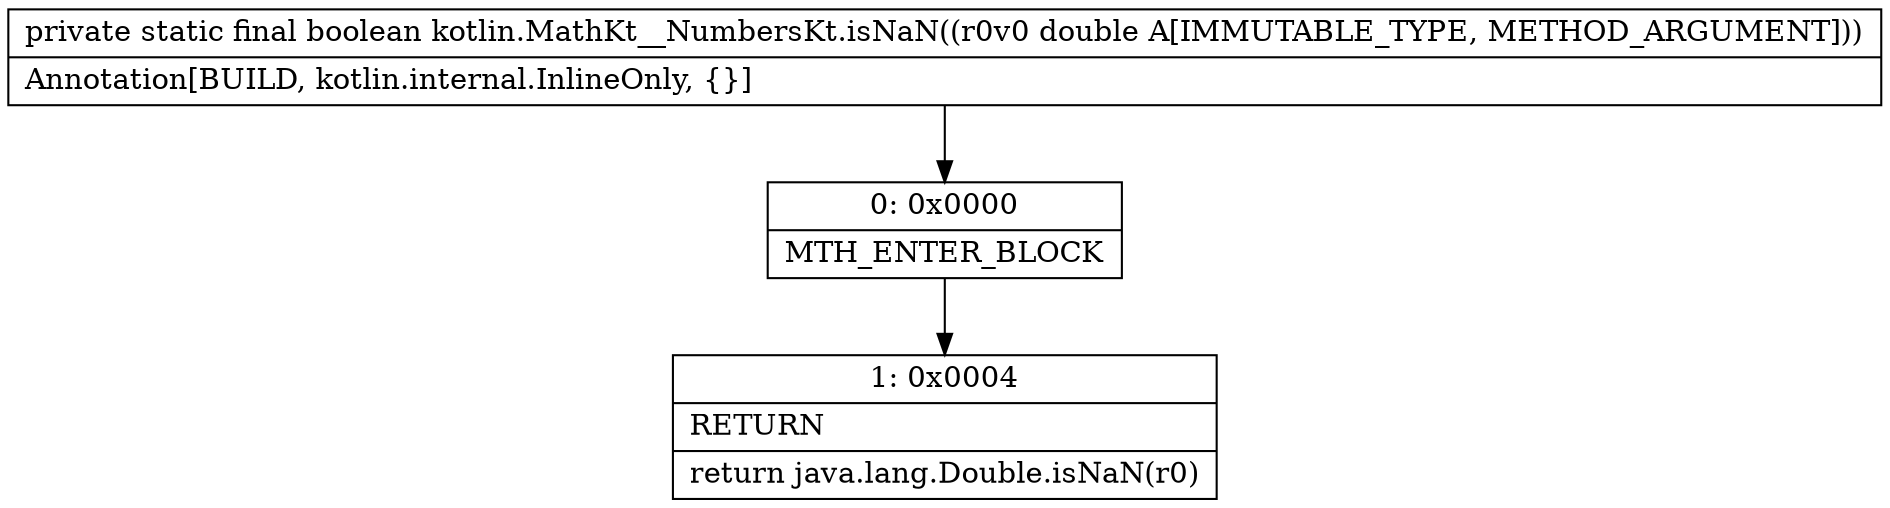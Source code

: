 digraph "CFG forkotlin.MathKt__NumbersKt.isNaN(D)Z" {
Node_0 [shape=record,label="{0\:\ 0x0000|MTH_ENTER_BLOCK\l}"];
Node_1 [shape=record,label="{1\:\ 0x0004|RETURN\l|return java.lang.Double.isNaN(r0)\l}"];
MethodNode[shape=record,label="{private static final boolean kotlin.MathKt__NumbersKt.isNaN((r0v0 double A[IMMUTABLE_TYPE, METHOD_ARGUMENT]))  | Annotation[BUILD, kotlin.internal.InlineOnly, \{\}]\l}"];
MethodNode -> Node_0;
Node_0 -> Node_1;
}

